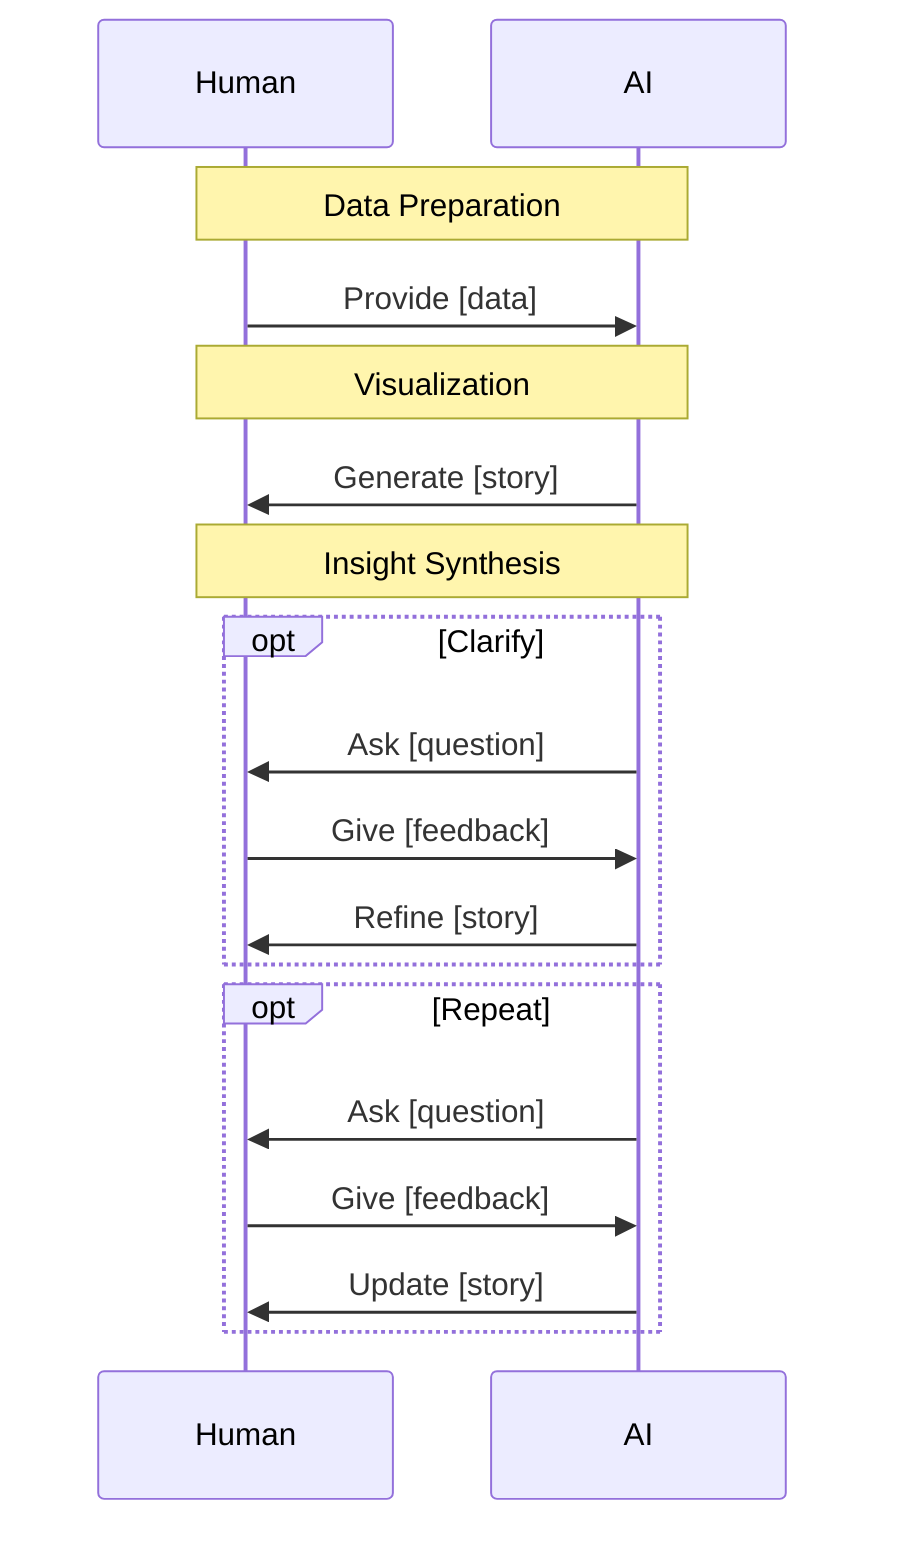 sequenceDiagram
    participant H as Human
    participant A as AI

    note over H,A: Data Preparation
    H ->> A: Provide [data]

    note over H,A: Visualization
    A ->> H: Generate [story]

    note over H,A: Insight Synthesis
    opt Clarify
        A ->> H: Ask [question]
        H ->> A: Give [feedback]
        A ->> H: Refine [story]
    end
    opt Repeat
        A ->> H: Ask [question]
        H ->> A: Give [feedback]
        A ->> H: Update [story]
    end
